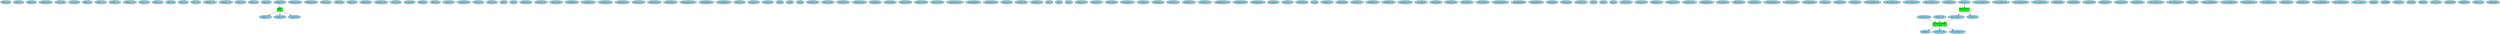digraph {
x165 [style=filled,fillcolor=skyblue,label="(fear d e)"];
x164 [style=filled,fillcolor=skyblue,label="(fear d e)"];
x163 [style=filled,fillcolor=skyblue,label="(fear d e)"];
x162 [style=filled,fillcolor=skyblue,label="(disgust d e)"];
x161 [style=filled,fillcolor=skyblue,label="(trust d e)"];
x160 [style=filled,fillcolor=skyblue,label="(trust d e)"];
x159 [style=filled,fillcolor=skyblue,label="(fear c e)"];
x158 [style=filled,fillcolor=skyblue,label="(anger c e)"];
x157 [style=filled,fillcolor=skyblue,label="(anger c e)"];
x156 [style=filled,fillcolor=skyblue,label="(disgust c e)"];
x155 [style=filled,fillcolor=skyblue,label="(trust c e)"];
x154 [style=filled,fillcolor=skyblue,label="(trust c e)"];
x153 [style=filled,fillcolor=skyblue,label="(fear c d)"];
x152 [style=filled,fillcolor=skyblue,label="(fear c d)"];
x151 [style=filled,fillcolor=skyblue,label="(fear c d)"];
x150 [style=filled,fillcolor=skyblue,label="(disgust c d)"];
x149 [style=filled,fillcolor=skyblue,label="(disgust c d)"];
x148 [style=filled,fillcolor=skyblue,label="(trust c d)"];
x147 [style=filled,fillcolor=skyblue,label="(fear b e)"];
x146 [style=filled,fillcolor=skyblue,label="(fear b e)"];
x145 [style=filled,fillcolor=skyblue,label="(anger b e)"];
x144 [style=filled,fillcolor=skyblue,label="(disgust b e)"];
x143 [style=filled,fillcolor=skyblue,label="(disgust b e)"];
x142 [style=filled,fillcolor=skyblue,label="(trust b e)"];
x141 [style=filled,fillcolor=skyblue,label="(fear b d)"];
x140 [style=filled,fillcolor=skyblue,label="(fear b d)"];
x139 [style=filled,fillcolor=skyblue,label="(anger b d)"];
x138 [style=filled,fillcolor=skyblue,label="(disgust b d)"];
x137 [style=filled,fillcolor=skyblue,label="(trust b d)"];
x136 [style=filled,fillcolor=skyblue,label="(trust b d)"];
x135 [style=filled,fillcolor=skyblue,label="(fear b c)"];
x134 [style=filled,fillcolor=skyblue,label="(fear b c)"];
x133 [style=filled,fillcolor=skyblue,label="(anger b c)"];
x132 [style=filled,fillcolor=skyblue,label="(disgust b c)"];
x131 [style=filled,fillcolor=skyblue,label="(trust b c)"];
x130 [style=filled,fillcolor=skyblue,label="(trust b c)"];
x129 [style=filled,fillcolor=skyblue,label="(joy e)"];
x128 [style=filled,fillcolor=skyblue,label="(joy e)"];
x127 [style=filled,fillcolor=skyblue,label="(sadness e)"];
x126 [style=filled,fillcolor=skyblue,label="(insecure e)"];
x125 [style=filled,fillcolor=skyblue,label="(insecure e)"];
x124 [style=filled,fillcolor=skyblue,label="(confident e)"];
x123 [style=filled,fillcolor=skyblue,label="(suspicious e)"];
x122 [style=filled,fillcolor=skyblue,label="(suspicious e)"];
x121 [style=filled,fillcolor=skyblue,label="(suspicious e)"];
x120 [style=filled,fillcolor=skyblue,label="(introvert e)"];
x119 [style=filled,fillcolor=skyblue,label="(extrovert e)"];
x118 [style=filled,fillcolor=skyblue,label="(extrovert e)"];
x117 [style=filled,fillcolor=skyblue,label="(spontaneous e)"];
x116 [style=filled,fillcolor=skyblue,label="(disciplined e)"];
x115 [style=filled,fillcolor=skyblue,label="(disciplined e)"];
x114 [style=filled,fillcolor=skyblue,label="(curious e)"];
x113 [style=filled,fillcolor=skyblue,label="(curious e)"];
x112 [style=filled,fillcolor=skyblue,label="(curious e)"];
x111 [style=filled,fillcolor=skyblue,label="(joy d)"];
x110 [style=filled,fillcolor=skyblue,label="(joy d)"];
x109 [style=filled,fillcolor=skyblue,label="(joy d)"];
x108 [style=filled,fillcolor=skyblue,label="(insecure d)"];
x107 [style=filled,fillcolor=skyblue,label="(insecure d)"];
x106 [style=filled,fillcolor=skyblue,label="(insecure d)"];
x105 [style=filled,fillcolor=skyblue,label="(suspicious d)"];
x104 [style=filled,fillcolor=skyblue,label="(trusting d)"];
x103 [style=filled,fillcolor=skyblue,label="(trusting d)"];
x102 [style=filled,fillcolor=skyblue,label="(introvert d)"];
x101 [style=filled,fillcolor=skyblue,label="(extrovert d)"];
x100 [style=filled,fillcolor=skyblue,label="(extrovert d)"];
x99 [style=filled,fillcolor=skyblue,label="(spontaneous d)"];
x98 [style=filled,fillcolor=skyblue,label="(disciplined d)"];
x97 [style=filled,fillcolor=skyblue,label="(disciplined d)"];
x96 [style=filled,fillcolor=skyblue,label="(curious d)"];
x95 [style=filled,fillcolor=skyblue,label="(cautious d)"];
x94 [style=filled,fillcolor=skyblue,label="(cautious d)"];
x93 [style=filled,fillcolor=skyblue,label="(joy c)"];
x92 [style=filled,fillcolor=skyblue,label="(joy c)"];
x91 [style=filled,fillcolor=skyblue,label="(joy c)"];
x90 [style=filled,fillcolor=skyblue,label="(insecure c)"];
x89 [style=filled,fillcolor=skyblue,label="(insecure c)"];
x88 [style=filled,fillcolor=skyblue,label="(insecure c)"];
x87 [style=filled,fillcolor=skyblue,label="(suspicious c)"];
x86 [style=filled,fillcolor=skyblue,label="(trusting c)"];
x85 [style=filled,fillcolor=skyblue,label="(trusting c)"];
x84 [style=filled,fillcolor=skyblue,label="(introvert c)"];
x83 [style=filled,fillcolor=skyblue,label="(extrovert c)"];
x82 [style=filled,fillcolor=skyblue,label="(extrovert c)"];
x81 [style=filled,fillcolor=skyblue,label="(spontaneous c)"];
x80 [style=filled,fillcolor=skyblue,label="(disciplined c)"];
x79 [style=filled,fillcolor=skyblue,label="(disciplined c)"];
x78 [style=filled,fillcolor=skyblue,label="(curious c)"];
x77 [style=filled,fillcolor=skyblue,label="(curious c)"];
x76 [style=filled,fillcolor=skyblue,label="(cautious c)"];
x75 [style=filled,fillcolor=skyblue,label="(joy b)"];
x74 [style=filled,fillcolor=skyblue,label="(sadness b)"];
x73 [style=filled,fillcolor=skyblue,label="(sadness b)"];
x72 [style=filled,fillcolor=skyblue,label="(insecure b)"];
x71 [style=filled,fillcolor=skyblue,label="(confident b)"];
x70 [style=filled,fillcolor=skyblue,label="(confident b)"];
x69 [style=filled,fillcolor=skyblue,label="(suspicious b)"];
x68 [style=filled,fillcolor=skyblue,label="(trusting b)"];
x67 [style=filled,fillcolor=skyblue,label="(trusting b)"];
x66 [style=filled,fillcolor=skyblue,label="(introvert b)"];
x65 [style=filled,fillcolor=skyblue,label="(introvert b)"];
x64 [style=filled,fillcolor=skyblue,label="(extrovert b)"];
x63 [style=filled,fillcolor=skyblue,label="(spontaneous b)"];
x62 [style=filled,fillcolor=skyblue,label="(disciplined b)"];
x61 [style=filled,fillcolor=skyblue,label="(disciplined b)"];
x60 [style=filled,fillcolor=skyblue,label="(curious b)"];
x59 [style=filled,fillcolor=skyblue,label="(curious b)"];
x58 [style=filled,fillcolor=skyblue,label="(cautious b)"];
x57 [style=filled,fillcolor=skyblue,label="(joy a)"];
x56 [style=filled,fillcolor=skyblue,label="(joy a)"];
x55 [style=filled,fillcolor=skyblue,label="(joy a)"];
x54 [style=filled,fillcolor=skyblue,label="(insecure a)"];
x53 [style=filled,fillcolor=skyblue,label="(insecure a)"];
x52 [style=filled,fillcolor=skyblue,label="(insecure a)"];
x51 [style=filled,fillcolor=skyblue,label="(suspicious a)"];
x50 [style=filled,fillcolor=skyblue,label="(suspicious a)"];
x49 [style=filled,fillcolor=skyblue,label="(suspicious a)"];
x48 [style=filled,fillcolor=skyblue,label="(introvert a)"];
x47 [style=filled,fillcolor=skyblue,label="(introvert a)"];
x46 [style=filled,fillcolor=skyblue,label="(extrovert a)"];
x45 [style=filled,fillcolor=skyblue,label="(spontaneous a)"];
x44 [style=filled,fillcolor=skyblue,label="(spontaneous a)"];
x43 [style=filled,fillcolor=skyblue,label="(disciplined a)"];
x42 [style=filled,fillcolor=skyblue,label="(curious a)"];
x41 [style=filled,fillcolor=skyblue,label="(cautious a)"];
x40 [style=filled,fillcolor=skyblue,label="(cautious a)"];
x39 [style=filled,fillcolor=skyblue,label="(not_related e d)"];
x38 [style=filled,fillcolor=skyblue,label="(not_related d e)"];
x37 [style=filled,fillcolor=skyblue,label="(not_related e c)"];
x36 [style=filled,fillcolor=skyblue,label="(not_related c e)"];
x35 [style=filled,fillcolor=skyblue,label="(married d c)"];
x34 [style=filled,fillcolor=skyblue,label="(married c d)"];
x33 [style=filled,fillcolor=skyblue,label="(not_related d c)"];
x32 [style=filled,fillcolor=skyblue,label="(not_related c d)"];
x31 [style=filled,fillcolor=skyblue,label="(not_related e b)"];
x30 [style=filled,fillcolor=skyblue,label="(not_related b e)"];
x29 [style=filled,fillcolor=skyblue,label="(related d b)"];
x28 [style=filled,fillcolor=skyblue,label="(related b d)"];
x27 [style=filled,fillcolor=skyblue,label="(related c b)"];
x26 [style=filled,fillcolor=skyblue,label="(related b c)"];
x25 [style=filled,fillcolor=skyblue,label="(married e a)"];
x24 [style=filled,fillcolor=skyblue,label="(married a e)"];
x23 [style=filled,fillcolor=skyblue,label="(not_related e a)"];
x22 [style=filled,fillcolor=skyblue,label="(not_related a e)"];
x21 [style=filled,fillcolor=skyblue,label="(lovers d a)"];
x20 [style=filled,fillcolor=skyblue,label="(lovers a d)"];
x19 [style=filled,fillcolor=skyblue,label="(not_related d a)"];
x18 [style=filled,fillcolor=skyblue,label="(not_related a d)"];
x17 [style=filled,fillcolor=skyblue,label="(not_related c a)"];
x16 [style=filled,fillcolor=skyblue,label="(not_related a c)"];
x15 [style=filled,fillcolor=skyblue,label="(married b a)"];
x14 [style=filled,fillcolor=skyblue,label="(married a b)"];
x13 [style=filled,fillcolor=skyblue,label="(not_related b a)"];
x12 [style=filled,fillcolor=skyblue,label="(not_related a b)"];
x11 [style=filled,fillcolor=skyblue,label="(has_money c)"];
x10 [style=filled,fillcolor=skyblue,label="(good e)"];
x9 [style=filled,fillcolor=skyblue,label="(good d)"];
x8 [style=filled,fillcolor=skyblue,label="(neutral c)"];
x7 [style=filled,fillcolor=skyblue,label="(good b)"];
x6 [style=filled,fillcolor=skyblue,label="(good a)"];
x5 [style=filled,fillcolor=skyblue,label="(existsC e)"];
x4 [style=filled,fillcolor=skyblue,label="(existsC d)"];
x3 [style=filled,fillcolor=skyblue,label="(existsC c)"];
x2 [style=filled,fillcolor=skyblue,label="(existsC b)"];
x1 [style=filled,fillcolor=skyblue,label="(existsC a)"];
x0 [style=filled,fillcolor=skyblue,label="(stage play)"];
t0 [shape=box,style=filled,fillcolor=green,label="fight\nb e"];
x168 [style=filled,fillcolor=skyblue,label="(anger b e)"];
x167 [style=filled,fillcolor=skyblue,label="(anger e b)"];
x166 [style=filled,fillcolor=skyblue,label="(anger b e)"];
x145 -> t0;
t0 -> x168;
t0 -> x167;
t0 -> x166;
t1 [shape=box,style=filled,fillcolor=green,label="get_weapon\nc"];
x170 [style=filled,fillcolor=skyblue,label="(has_weapon c)"];
x169 [style=filled,fillcolor=skyblue,label="(existsC c)"];
x3 -> t1;
t1 -> x170;
t1 -> x169;
t2 [shape=box,style=filled,fillcolor=green,label="murder_cheating\nc d a"];
x173 [style=filled,fillcolor=skyblue,label="(!dead a)"];
x172 [style=filled,fillcolor=skyblue,label="(married c d)"];
x171 [style=filled,fillcolor=skyblue,label="(has_weapon c)"];
x170 -> t2;
x34 -> t2;
x20 -> t2;
t2 -> x173;
t2 -> x172;
t2 -> x171;
}